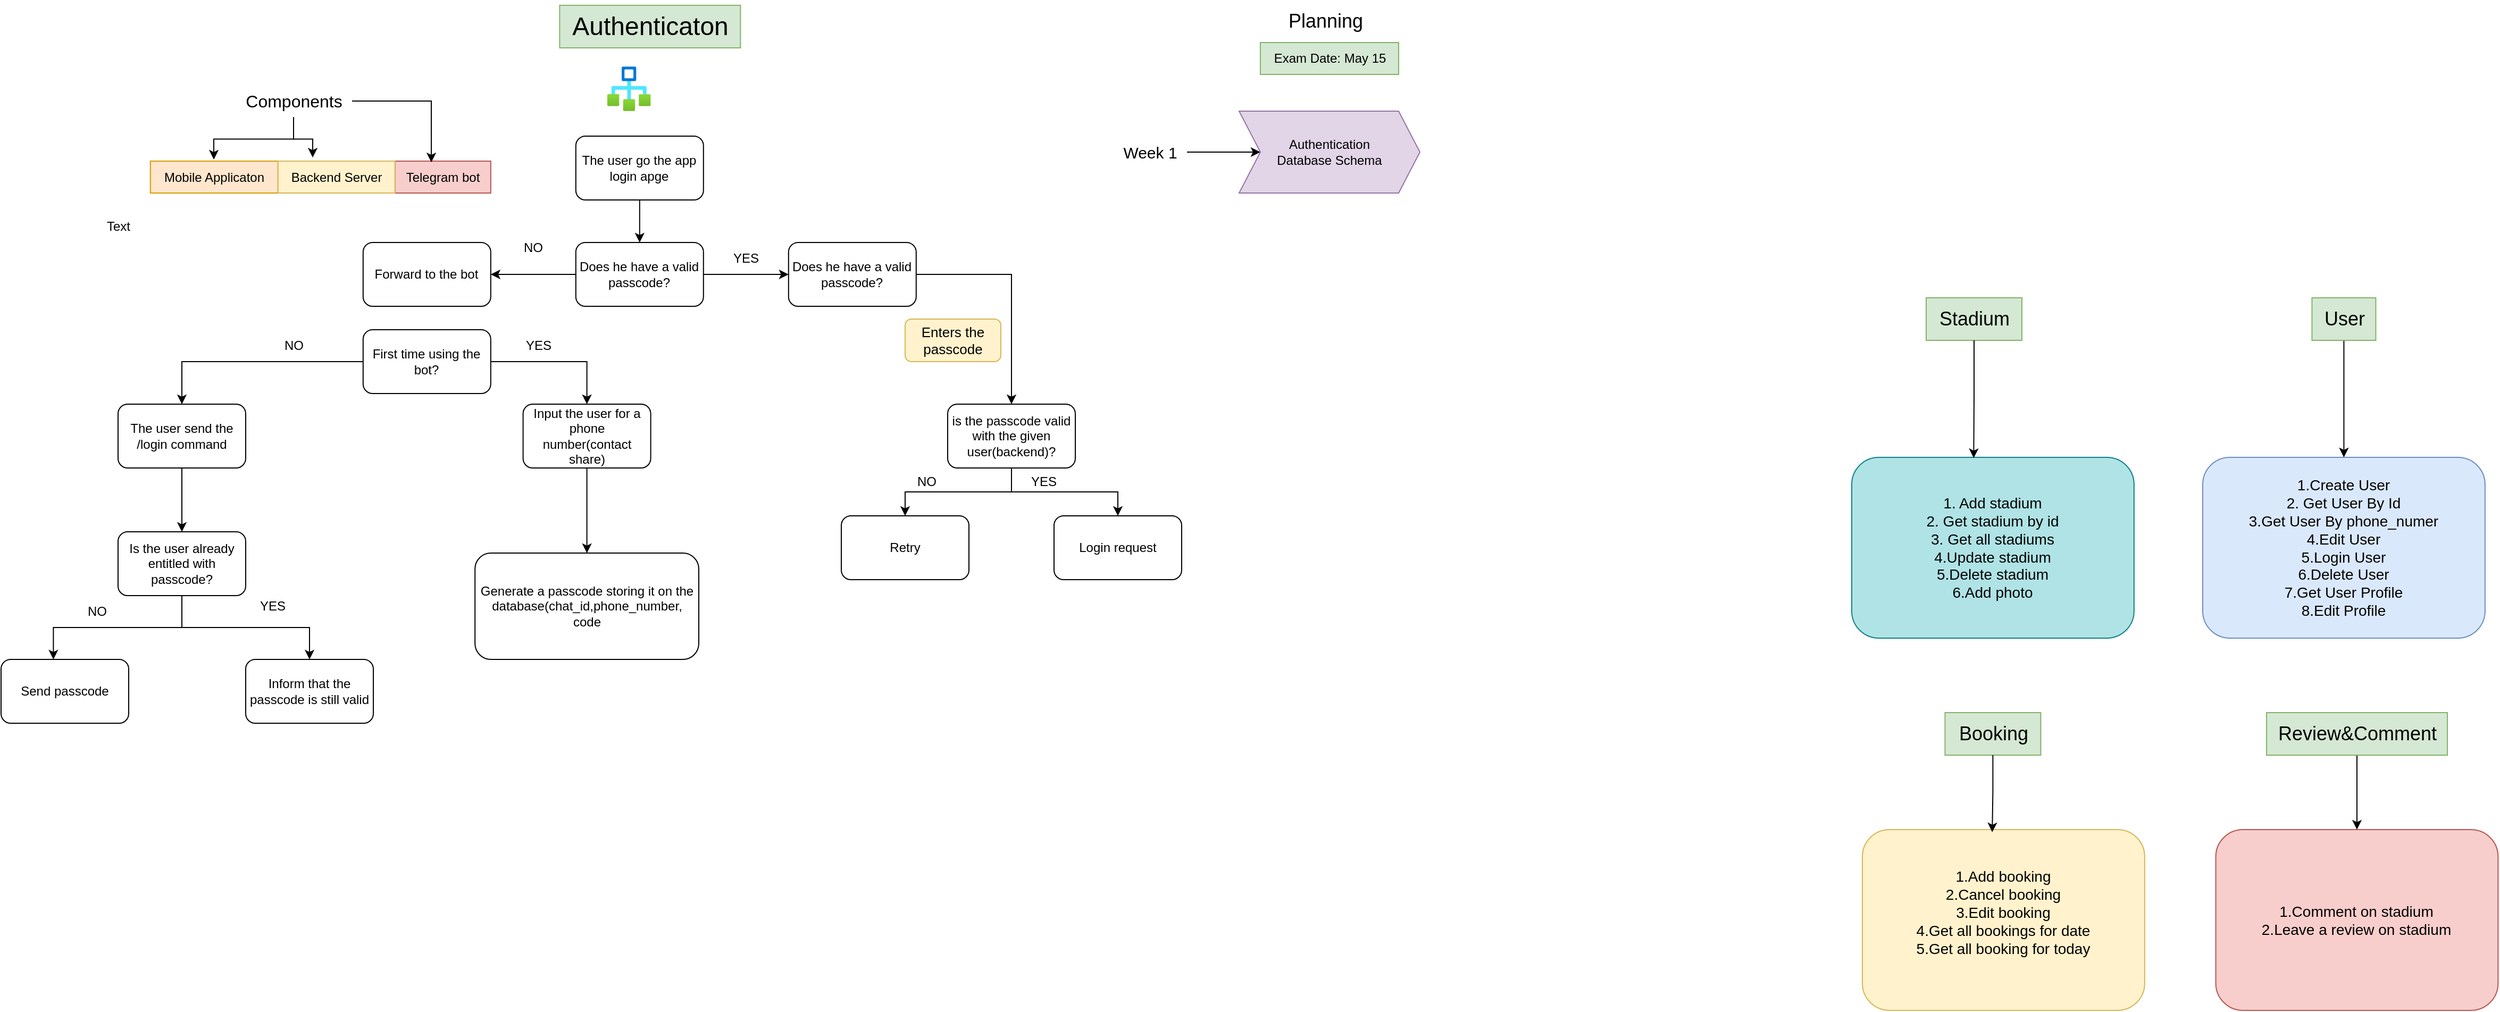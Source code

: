 <mxfile version="24.4.0" type="github">
  <diagram name="Page-1" id="hInzUNneLPHOLosXJN6D">
    <mxGraphModel dx="3269" dy="815" grid="1" gridSize="10" guides="1" tooltips="1" connect="1" arrows="1" fold="1" page="1" pageScale="1" pageWidth="827" pageHeight="1169" math="0" shadow="0">
      <root>
        <mxCell id="0" />
        <mxCell id="1" parent="0" />
        <mxCell id="cZKXpoZEI517EeOuTU6T-1" value="&lt;font style=&quot;font-size: 18px;&quot;&gt;Planning&lt;/font&gt;" style="text;html=1;align=center;verticalAlign=middle;resizable=0;points=[];autosize=1;strokeColor=none;fillColor=none;" parent="1" vertex="1">
          <mxGeometry x="300" width="90" height="40" as="geometry" />
        </mxCell>
        <mxCell id="cZKXpoZEI517EeOuTU6T-3" value="Exam Date: May 15" style="text;html=1;align=center;verticalAlign=middle;resizable=0;points=[];autosize=1;strokeColor=#82b366;fillColor=#d5e8d4;" parent="1" vertex="1">
          <mxGeometry x="284" y="40" width="130" height="30" as="geometry" />
        </mxCell>
        <mxCell id="cZKXpoZEI517EeOuTU6T-4" value="" style="shape=image;html=1;verticalAlign=top;verticalLabelPosition=bottom;labelBackgroundColor=#ffffff;imageAspect=0;aspect=fixed;image=https://cdn3.iconfinder.com/data/icons/flat-office-icons-1/140/Artboard_1-11-128.png" parent="1" vertex="1">
          <mxGeometry x="250" y="40" width="30" height="30" as="geometry" />
        </mxCell>
        <mxCell id="cZKXpoZEI517EeOuTU6T-5" value="" style="shape=image;html=1;verticalAlign=top;verticalLabelPosition=bottom;labelBackgroundColor=#ffffff;imageAspect=0;aspect=fixed;image=https://cdn4.iconfinder.com/data/icons/online-shop-7/128/calendar-event-planning-128.png" parent="1" vertex="1">
          <mxGeometry x="390" y="5" width="30" height="30" as="geometry" />
        </mxCell>
        <mxCell id="cZKXpoZEI517EeOuTU6T-8" value="" style="edgeStyle=orthogonalEdgeStyle;rounded=0;orthogonalLoop=1;jettySize=auto;html=1;" parent="1" source="cZKXpoZEI517EeOuTU6T-6" target="cZKXpoZEI517EeOuTU6T-7" edge="1">
          <mxGeometry relative="1" as="geometry" />
        </mxCell>
        <mxCell id="cZKXpoZEI517EeOuTU6T-6" value="&lt;font style=&quot;font-size: 15px;&quot;&gt;Week 1&lt;/font&gt;" style="text;html=1;align=center;verticalAlign=middle;resizable=0;points=[];autosize=1;strokeColor=none;fillColor=none;" parent="1" vertex="1">
          <mxGeometry x="145" y="128" width="70" height="30" as="geometry" />
        </mxCell>
        <mxCell id="cZKXpoZEI517EeOuTU6T-7" value="Authentication&lt;div&gt;Database Schema&lt;/div&gt;" style="shape=step;perimeter=stepPerimeter;whiteSpace=wrap;html=1;fixedSize=1;fillColor=#e1d5e7;strokeColor=#9673a6;" parent="1" vertex="1">
          <mxGeometry x="264" y="104.5" width="170" height="77" as="geometry" />
        </mxCell>
        <mxCell id="cZKXpoZEI517EeOuTU6T-19" value="&lt;font style=&quot;font-size: 14px;&quot;&gt;1.Create User&lt;/font&gt;&lt;div style=&quot;font-size: 14px;&quot;&gt;&lt;font style=&quot;font-size: 14px;&quot;&gt;2. Get User By Id&lt;br&gt;&lt;/font&gt;&lt;/div&gt;&lt;div style=&quot;font-size: 14px;&quot;&gt;&lt;font style=&quot;font-size: 14px;&quot;&gt;3.Get User By phone_numer&lt;/font&gt;&lt;/div&gt;&lt;div style=&quot;font-size: 14px;&quot;&gt;&lt;font style=&quot;font-size: 14px;&quot;&gt;4.Edit User&lt;/font&gt;&lt;/div&gt;&lt;div style=&quot;font-size: 14px;&quot;&gt;&lt;font style=&quot;font-size: 14px;&quot;&gt;5.Login User&lt;/font&gt;&lt;/div&gt;&lt;div style=&quot;font-size: 14px;&quot;&gt;&lt;font style=&quot;font-size: 14px;&quot;&gt;6.Delete User&lt;/font&gt;&lt;/div&gt;&lt;div style=&quot;font-size: 14px;&quot;&gt;&lt;font style=&quot;font-size: 14px;&quot;&gt;7.Get User Profile&lt;/font&gt;&lt;/div&gt;&lt;div style=&quot;font-size: 14px;&quot;&gt;&lt;font style=&quot;font-size: 14px;&quot;&gt;8.Edit Profile&lt;/font&gt;&lt;/div&gt;" style="rounded=1;whiteSpace=wrap;html=1;fillColor=#dae8fc;strokeColor=#6c8ebf;" parent="1" vertex="1">
          <mxGeometry x="1170.01" y="430" width="265.43" height="170" as="geometry" />
        </mxCell>
        <mxCell id="cZKXpoZEI517EeOuTU6T-22" style="edgeStyle=orthogonalEdgeStyle;rounded=0;orthogonalLoop=1;jettySize=auto;html=1;" parent="1" source="cZKXpoZEI517EeOuTU6T-21" target="cZKXpoZEI517EeOuTU6T-19" edge="1">
          <mxGeometry relative="1" as="geometry" />
        </mxCell>
        <mxCell id="cZKXpoZEI517EeOuTU6T-21" value="&lt;font style=&quot;font-size: 18px;&quot;&gt;User&lt;/font&gt;" style="text;html=1;align=center;verticalAlign=middle;resizable=0;points=[];autosize=1;strokeColor=#82b366;fillColor=#d5e8d4;" parent="1" vertex="1">
          <mxGeometry x="1272.72" y="280" width="60" height="40" as="geometry" />
        </mxCell>
        <mxCell id="-iIECcJNtRa6xu_7U_by-1" value="&lt;span style=&quot;font-size: 14px;&quot;&gt;1. Add stadium&lt;/span&gt;&lt;div&gt;&lt;span style=&quot;font-size: 14px;&quot;&gt;2. Get stadium by id&lt;/span&gt;&lt;/div&gt;&lt;div&gt;&lt;span style=&quot;font-size: 14px;&quot;&gt;3. Get all stadiums&lt;/span&gt;&lt;/div&gt;&lt;div&gt;&lt;span style=&quot;font-size: 14px;&quot;&gt;4.Update stadium&lt;/span&gt;&lt;/div&gt;&lt;div&gt;&lt;span style=&quot;font-size: 14px;&quot;&gt;5.Delete stadium&lt;/span&gt;&lt;/div&gt;&lt;div&gt;&lt;span style=&quot;font-size: 14px;&quot;&gt;6.Add photo&lt;/span&gt;&lt;/div&gt;" style="rounded=1;whiteSpace=wrap;html=1;fillColor=#b0e3e6;strokeColor=#0e8088;" parent="1" vertex="1">
          <mxGeometry x="840" y="430" width="265.43" height="170" as="geometry" />
        </mxCell>
        <mxCell id="-iIECcJNtRa6xu_7U_by-3" value="&lt;font style=&quot;font-size: 18px;&quot;&gt;Stadium&lt;/font&gt;" style="text;html=1;align=center;verticalAlign=middle;resizable=0;points=[];autosize=1;strokeColor=#82b366;fillColor=#d5e8d4;" parent="1" vertex="1">
          <mxGeometry x="910" y="280" width="90" height="40" as="geometry" />
        </mxCell>
        <mxCell id="-iIECcJNtRa6xu_7U_by-8" style="edgeStyle=orthogonalEdgeStyle;rounded=0;orthogonalLoop=1;jettySize=auto;html=1;entryX=0.432;entryY=0.004;entryDx=0;entryDy=0;entryPerimeter=0;" parent="1" source="-iIECcJNtRa6xu_7U_by-3" target="-iIECcJNtRa6xu_7U_by-1" edge="1">
          <mxGeometry relative="1" as="geometry" />
        </mxCell>
        <mxCell id="-iIECcJNtRa6xu_7U_by-9" value="&lt;span style=&quot;font-size: 14px;&quot;&gt;1.Add booking&lt;/span&gt;&lt;div&gt;&lt;span style=&quot;font-size: 14px;&quot;&gt;2.Cancel booking&lt;/span&gt;&lt;/div&gt;&lt;div&gt;&lt;span style=&quot;font-size: 14px;&quot;&gt;3.Edit booking&lt;/span&gt;&lt;/div&gt;&lt;div&gt;&lt;span style=&quot;font-size: 14px;&quot;&gt;4.Get all bookings for date&lt;/span&gt;&lt;/div&gt;&lt;div&gt;&lt;span style=&quot;font-size: 14px;&quot;&gt;5.Get all booking for today&lt;/span&gt;&lt;/div&gt;&lt;div&gt;&lt;br&gt;&lt;/div&gt;" style="rounded=1;whiteSpace=wrap;html=1;fillColor=#fff2cc;strokeColor=#d6b656;" parent="1" vertex="1">
          <mxGeometry x="850" y="780" width="265.43" height="170" as="geometry" />
        </mxCell>
        <mxCell id="-iIECcJNtRa6xu_7U_by-10" value="&lt;font style=&quot;font-size: 18px;&quot;&gt;Booking&lt;/font&gt;" style="text;html=1;align=center;verticalAlign=middle;resizable=0;points=[];autosize=1;fillColor=#d5e8d4;strokeColor=#82b366;" parent="1" vertex="1">
          <mxGeometry x="927.71" y="670" width="90" height="40" as="geometry" />
        </mxCell>
        <mxCell id="-iIECcJNtRa6xu_7U_by-12" value="&lt;div&gt;&lt;span style=&quot;font-size: 14px;&quot;&gt;1.Comment on stadium&lt;/span&gt;&lt;/div&gt;&lt;div&gt;&lt;span style=&quot;font-size: 14px;&quot;&gt;2.Leave a review on stadium&lt;/span&gt;&lt;/div&gt;" style="rounded=1;whiteSpace=wrap;html=1;fillColor=#f8cecc;strokeColor=#b85450;" parent="1" vertex="1">
          <mxGeometry x="1182.29" y="780" width="265.43" height="170" as="geometry" />
        </mxCell>
        <mxCell id="-iIECcJNtRa6xu_7U_by-14" style="edgeStyle=orthogonalEdgeStyle;rounded=0;orthogonalLoop=1;jettySize=auto;html=1;entryX=0.5;entryY=0;entryDx=0;entryDy=0;" parent="1" source="-iIECcJNtRa6xu_7U_by-13" target="-iIECcJNtRa6xu_7U_by-12" edge="1">
          <mxGeometry relative="1" as="geometry" />
        </mxCell>
        <mxCell id="-iIECcJNtRa6xu_7U_by-13" value="&lt;font style=&quot;font-size: 18px;&quot;&gt;Review&amp;amp;Comment&lt;/font&gt;" style="text;html=1;align=center;verticalAlign=middle;resizable=0;points=[];autosize=1;fillColor=#d5e8d4;strokeColor=#82b366;" parent="1" vertex="1">
          <mxGeometry x="1230" y="670" width="170" height="40" as="geometry" />
        </mxCell>
        <mxCell id="-iIECcJNtRa6xu_7U_by-15" style="edgeStyle=orthogonalEdgeStyle;rounded=0;orthogonalLoop=1;jettySize=auto;html=1;entryX=0.46;entryY=0.014;entryDx=0;entryDy=0;entryPerimeter=0;" parent="1" source="-iIECcJNtRa6xu_7U_by-10" target="-iIECcJNtRa6xu_7U_by-9" edge="1">
          <mxGeometry relative="1" as="geometry" />
        </mxCell>
        <mxCell id="21fEb1tnKeL8f97w6cAR-1" value="&lt;font style=&quot;font-size: 24px;&quot;&gt;Authenticaton&lt;/font&gt;" style="text;html=1;align=center;verticalAlign=middle;resizable=0;points=[];autosize=1;strokeColor=#82b366;fillColor=#d5e8d4;" parent="1" vertex="1">
          <mxGeometry x="-374.8" y="5" width="170" height="40" as="geometry" />
        </mxCell>
        <mxCell id="21fEb1tnKeL8f97w6cAR-3" value="" style="image;aspect=fixed;html=1;points=[];align=center;fontSize=12;image=img/lib/azure2/general/Workflow.svg;" parent="1" vertex="1">
          <mxGeometry x="-330" y="62.5" width="40.8" height="42" as="geometry" />
        </mxCell>
        <mxCell id="Gk8zhovMI4r60l8H3g6P-40" value="" style="edgeStyle=orthogonalEdgeStyle;rounded=0;orthogonalLoop=1;jettySize=auto;html=1;" edge="1" parent="1" source="Gk8zhovMI4r60l8H3g6P-1" target="Gk8zhovMI4r60l8H3g6P-39">
          <mxGeometry relative="1" as="geometry" />
        </mxCell>
        <mxCell id="Gk8zhovMI4r60l8H3g6P-1" value="The user go the app login apge" style="rounded=1;whiteSpace=wrap;html=1;" vertex="1" parent="1">
          <mxGeometry x="-359.6" y="128" width="120" height="60" as="geometry" />
        </mxCell>
        <mxCell id="Gk8zhovMI4r60l8H3g6P-7" value="" style="edgeStyle=orthogonalEdgeStyle;rounded=0;orthogonalLoop=1;jettySize=auto;html=1;" edge="1" parent="1" source="Gk8zhovMI4r60l8H3g6P-2" target="Gk8zhovMI4r60l8H3g6P-6">
          <mxGeometry relative="1" as="geometry" />
        </mxCell>
        <mxCell id="Gk8zhovMI4r60l8H3g6P-10" value="" style="edgeStyle=orthogonalEdgeStyle;rounded=0;orthogonalLoop=1;jettySize=auto;html=1;" edge="1" parent="1" source="Gk8zhovMI4r60l8H3g6P-2" target="Gk8zhovMI4r60l8H3g6P-9">
          <mxGeometry relative="1" as="geometry" />
        </mxCell>
        <mxCell id="Gk8zhovMI4r60l8H3g6P-2" value="First time using the bot?" style="rounded=1;whiteSpace=wrap;html=1;" vertex="1" parent="1">
          <mxGeometry x="-559.6" y="310" width="120" height="60" as="geometry" />
        </mxCell>
        <mxCell id="Gk8zhovMI4r60l8H3g6P-13" value="" style="edgeStyle=orthogonalEdgeStyle;rounded=0;orthogonalLoop=1;jettySize=auto;html=1;" edge="1" parent="1" source="Gk8zhovMI4r60l8H3g6P-6" target="Gk8zhovMI4r60l8H3g6P-12">
          <mxGeometry relative="1" as="geometry" />
        </mxCell>
        <mxCell id="Gk8zhovMI4r60l8H3g6P-6" value="Input the user for a phone number(contact share)" style="rounded=1;whiteSpace=wrap;html=1;" vertex="1" parent="1">
          <mxGeometry x="-409.2" y="380" width="120" height="60" as="geometry" />
        </mxCell>
        <mxCell id="Gk8zhovMI4r60l8H3g6P-8" value="YES" style="text;html=1;align=center;verticalAlign=middle;resizable=0;points=[];autosize=1;strokeColor=none;fillColor=none;" vertex="1" parent="1">
          <mxGeometry x="-420" y="310" width="50" height="30" as="geometry" />
        </mxCell>
        <mxCell id="Gk8zhovMI4r60l8H3g6P-31" value="" style="edgeStyle=orthogonalEdgeStyle;rounded=0;orthogonalLoop=1;jettySize=auto;html=1;" edge="1" parent="1" source="Gk8zhovMI4r60l8H3g6P-9" target="Gk8zhovMI4r60l8H3g6P-30">
          <mxGeometry relative="1" as="geometry" />
        </mxCell>
        <mxCell id="Gk8zhovMI4r60l8H3g6P-9" value="The user send the /login command" style="rounded=1;whiteSpace=wrap;html=1;" vertex="1" parent="1">
          <mxGeometry x="-790" y="380" width="120" height="60" as="geometry" />
        </mxCell>
        <mxCell id="Gk8zhovMI4r60l8H3g6P-11" value="NO" style="text;html=1;align=center;verticalAlign=middle;resizable=0;points=[];autosize=1;strokeColor=none;fillColor=none;" vertex="1" parent="1">
          <mxGeometry x="-645" y="310" width="40" height="30" as="geometry" />
        </mxCell>
        <mxCell id="Gk8zhovMI4r60l8H3g6P-12" value="Generate a passcode storing it on the database(chat_id,phone_number, code" style="rounded=1;whiteSpace=wrap;html=1;" vertex="1" parent="1">
          <mxGeometry x="-454.4" y="520" width="210.4" height="100" as="geometry" />
        </mxCell>
        <mxCell id="Gk8zhovMI4r60l8H3g6P-14" value="&lt;font style=&quot;font-size: 16px;&quot;&gt;Components&lt;/font&gt;" style="text;html=1;align=center;verticalAlign=middle;resizable=0;points=[];autosize=1;strokeColor=none;fillColor=none;" vertex="1" parent="1">
          <mxGeometry x="-680" y="80" width="110" height="30" as="geometry" />
        </mxCell>
        <mxCell id="Gk8zhovMI4r60l8H3g6P-15" value="Mobile Applicaton" style="text;html=1;align=center;verticalAlign=middle;resizable=0;points=[];autosize=1;strokeColor=#d79b00;fillColor=#ffe6cc;" vertex="1" parent="1">
          <mxGeometry x="-759.6" y="151.5" width="120" height="30" as="geometry" />
        </mxCell>
        <mxCell id="Gk8zhovMI4r60l8H3g6P-16" value="Telegram bot" style="text;html=1;align=center;verticalAlign=middle;resizable=0;points=[];autosize=1;strokeColor=#b85450;fillColor=#f8cecc;" vertex="1" parent="1">
          <mxGeometry x="-529.6" y="151.5" width="90" height="30" as="geometry" />
        </mxCell>
        <mxCell id="Gk8zhovMI4r60l8H3g6P-19" value="Backend Server" style="text;html=1;align=center;verticalAlign=middle;resizable=0;points=[];autosize=1;strokeColor=#d6b656;fillColor=#fff2cc;" vertex="1" parent="1">
          <mxGeometry x="-639.6" y="151.5" width="110" height="30" as="geometry" />
        </mxCell>
        <mxCell id="Gk8zhovMI4r60l8H3g6P-23" style="edgeStyle=orthogonalEdgeStyle;rounded=0;orthogonalLoop=1;jettySize=auto;html=1;entryX=0.296;entryY=-0.114;entryDx=0;entryDy=0;entryPerimeter=0;" edge="1" parent="1" source="Gk8zhovMI4r60l8H3g6P-14" target="Gk8zhovMI4r60l8H3g6P-19">
          <mxGeometry relative="1" as="geometry" />
        </mxCell>
        <mxCell id="Gk8zhovMI4r60l8H3g6P-24" style="edgeStyle=orthogonalEdgeStyle;rounded=0;orthogonalLoop=1;jettySize=auto;html=1;entryX=0.497;entryY=-0.05;entryDx=0;entryDy=0;entryPerimeter=0;" edge="1" parent="1" source="Gk8zhovMI4r60l8H3g6P-14" target="Gk8zhovMI4r60l8H3g6P-15">
          <mxGeometry relative="1" as="geometry" />
        </mxCell>
        <mxCell id="Gk8zhovMI4r60l8H3g6P-26" style="edgeStyle=orthogonalEdgeStyle;rounded=0;orthogonalLoop=1;jettySize=auto;html=1;entryX=0.379;entryY=0.036;entryDx=0;entryDy=0;entryPerimeter=0;" edge="1" parent="1" source="Gk8zhovMI4r60l8H3g6P-14" target="Gk8zhovMI4r60l8H3g6P-16">
          <mxGeometry relative="1" as="geometry" />
        </mxCell>
        <mxCell id="Gk8zhovMI4r60l8H3g6P-27" value="Text" style="text;html=1;align=center;verticalAlign=middle;resizable=0;points=[];autosize=1;strokeColor=none;fillColor=none;" vertex="1" parent="1">
          <mxGeometry x="-815" y="198" width="50" height="30" as="geometry" />
        </mxCell>
        <mxCell id="Gk8zhovMI4r60l8H3g6P-33" value="" style="edgeStyle=orthogonalEdgeStyle;rounded=0;orthogonalLoop=1;jettySize=auto;html=1;" edge="1" parent="1" source="Gk8zhovMI4r60l8H3g6P-30" target="Gk8zhovMI4r60l8H3g6P-32">
          <mxGeometry relative="1" as="geometry" />
        </mxCell>
        <mxCell id="Gk8zhovMI4r60l8H3g6P-34" style="edgeStyle=orthogonalEdgeStyle;rounded=0;orthogonalLoop=1;jettySize=auto;html=1;entryX=0.41;entryY=0;entryDx=0;entryDy=0;entryPerimeter=0;" edge="1" parent="1" source="Gk8zhovMI4r60l8H3g6P-30" target="Gk8zhovMI4r60l8H3g6P-35">
          <mxGeometry relative="1" as="geometry">
            <mxPoint x="-560" y="630.0" as="targetPoint" />
          </mxGeometry>
        </mxCell>
        <mxCell id="Gk8zhovMI4r60l8H3g6P-30" value="Is the user already entitled with passcode?" style="rounded=1;whiteSpace=wrap;html=1;" vertex="1" parent="1">
          <mxGeometry x="-790" y="500" width="120" height="60" as="geometry" />
        </mxCell>
        <mxCell id="Gk8zhovMI4r60l8H3g6P-32" value="Inform that the passcode is still valid" style="rounded=1;whiteSpace=wrap;html=1;" vertex="1" parent="1">
          <mxGeometry x="-670" y="620" width="120" height="60" as="geometry" />
        </mxCell>
        <mxCell id="Gk8zhovMI4r60l8H3g6P-35" value="Send passcode" style="rounded=1;whiteSpace=wrap;html=1;" vertex="1" parent="1">
          <mxGeometry x="-900" y="620" width="120" height="60" as="geometry" />
        </mxCell>
        <mxCell id="Gk8zhovMI4r60l8H3g6P-37" value="YES" style="text;html=1;align=center;verticalAlign=middle;resizable=0;points=[];autosize=1;strokeColor=none;fillColor=none;" vertex="1" parent="1">
          <mxGeometry x="-670" y="555" width="50" height="30" as="geometry" />
        </mxCell>
        <mxCell id="Gk8zhovMI4r60l8H3g6P-38" value="NO" style="text;html=1;align=center;verticalAlign=middle;resizable=0;points=[];autosize=1;strokeColor=none;fillColor=none;" vertex="1" parent="1">
          <mxGeometry x="-830" y="560" width="40" height="30" as="geometry" />
        </mxCell>
        <mxCell id="Gk8zhovMI4r60l8H3g6P-42" value="" style="edgeStyle=orthogonalEdgeStyle;rounded=0;orthogonalLoop=1;jettySize=auto;html=1;" edge="1" parent="1" source="Gk8zhovMI4r60l8H3g6P-39" target="Gk8zhovMI4r60l8H3g6P-41">
          <mxGeometry relative="1" as="geometry" />
        </mxCell>
        <mxCell id="Gk8zhovMI4r60l8H3g6P-45" value="" style="edgeStyle=orthogonalEdgeStyle;rounded=0;orthogonalLoop=1;jettySize=auto;html=1;" edge="1" parent="1" source="Gk8zhovMI4r60l8H3g6P-39" target="Gk8zhovMI4r60l8H3g6P-44">
          <mxGeometry relative="1" as="geometry" />
        </mxCell>
        <mxCell id="Gk8zhovMI4r60l8H3g6P-39" value="Does he have a valid passcode?" style="rounded=1;whiteSpace=wrap;html=1;" vertex="1" parent="1">
          <mxGeometry x="-359.6" y="228" width="120" height="60" as="geometry" />
        </mxCell>
        <mxCell id="Gk8zhovMI4r60l8H3g6P-48" value="" style="edgeStyle=orthogonalEdgeStyle;rounded=0;orthogonalLoop=1;jettySize=auto;html=1;" edge="1" parent="1" source="Gk8zhovMI4r60l8H3g6P-41" target="Gk8zhovMI4r60l8H3g6P-47">
          <mxGeometry relative="1" as="geometry" />
        </mxCell>
        <mxCell id="Gk8zhovMI4r60l8H3g6P-41" value="Does he have a valid passcode?" style="rounded=1;whiteSpace=wrap;html=1;" vertex="1" parent="1">
          <mxGeometry x="-159.6" y="228" width="120" height="60" as="geometry" />
        </mxCell>
        <mxCell id="Gk8zhovMI4r60l8H3g6P-43" value="YES" style="text;html=1;align=center;verticalAlign=middle;resizable=0;points=[];autosize=1;strokeColor=none;fillColor=none;" vertex="1" parent="1">
          <mxGeometry x="-225" y="228" width="50" height="30" as="geometry" />
        </mxCell>
        <mxCell id="Gk8zhovMI4r60l8H3g6P-44" value="&lt;span style=&quot;text-wrap: nowrap;&quot;&gt;Forward to the bot&lt;/span&gt;" style="rounded=1;whiteSpace=wrap;html=1;" vertex="1" parent="1">
          <mxGeometry x="-559.6" y="228" width="120" height="60" as="geometry" />
        </mxCell>
        <mxCell id="Gk8zhovMI4r60l8H3g6P-46" value="NO" style="text;html=1;align=center;verticalAlign=middle;resizable=0;points=[];autosize=1;strokeColor=none;fillColor=none;" vertex="1" parent="1">
          <mxGeometry x="-420" y="218" width="40" height="30" as="geometry" />
        </mxCell>
        <mxCell id="Gk8zhovMI4r60l8H3g6P-52" value="" style="edgeStyle=orthogonalEdgeStyle;rounded=0;orthogonalLoop=1;jettySize=auto;html=1;" edge="1" parent="1" source="Gk8zhovMI4r60l8H3g6P-47" target="Gk8zhovMI4r60l8H3g6P-51">
          <mxGeometry relative="1" as="geometry" />
        </mxCell>
        <mxCell id="Gk8zhovMI4r60l8H3g6P-56" style="edgeStyle=orthogonalEdgeStyle;rounded=0;orthogonalLoop=1;jettySize=auto;html=1;exitX=0.5;exitY=1;exitDx=0;exitDy=0;" edge="1" parent="1" source="Gk8zhovMI4r60l8H3g6P-47" target="Gk8zhovMI4r60l8H3g6P-55">
          <mxGeometry relative="1" as="geometry" />
        </mxCell>
        <mxCell id="Gk8zhovMI4r60l8H3g6P-47" value="is the passcode valid with the given user(backend)?" style="rounded=1;whiteSpace=wrap;html=1;" vertex="1" parent="1">
          <mxGeometry x="-10.0" y="380" width="120" height="60" as="geometry" />
        </mxCell>
        <mxCell id="Gk8zhovMI4r60l8H3g6P-49" value="&lt;div style=&quot;&quot;&gt;&lt;br&gt;&lt;/div&gt;" style="text;html=1;align=center;verticalAlign=middle;resizable=0;points=[];autosize=1;strokeColor=none;fillColor=none;" vertex="1" parent="1">
          <mxGeometry x="-40" y="320" width="20" height="30" as="geometry" />
        </mxCell>
        <mxCell id="Gk8zhovMI4r60l8H3g6P-50" value="&lt;span style=&quot;font-size: 13px;&quot;&gt;Enters the passcode&lt;/span&gt;" style="rounded=1;whiteSpace=wrap;html=1;fillColor=#fff2cc;strokeColor=#d6b656;" vertex="1" parent="1">
          <mxGeometry x="-50" y="300" width="90" height="40" as="geometry" />
        </mxCell>
        <mxCell id="Gk8zhovMI4r60l8H3g6P-51" value="Retry" style="rounded=1;whiteSpace=wrap;html=1;" vertex="1" parent="1">
          <mxGeometry x="-110.0" y="485" width="120" height="60" as="geometry" />
        </mxCell>
        <mxCell id="Gk8zhovMI4r60l8H3g6P-53" value="NO" style="text;html=1;align=center;verticalAlign=middle;resizable=0;points=[];autosize=1;strokeColor=none;fillColor=none;" vertex="1" parent="1">
          <mxGeometry x="-50" y="438" width="40" height="30" as="geometry" />
        </mxCell>
        <mxCell id="Gk8zhovMI4r60l8H3g6P-55" value="Login request" style="rounded=1;whiteSpace=wrap;html=1;" vertex="1" parent="1">
          <mxGeometry x="90" y="485" width="120" height="60" as="geometry" />
        </mxCell>
        <mxCell id="Gk8zhovMI4r60l8H3g6P-57" value="YES" style="text;html=1;align=center;verticalAlign=middle;resizable=0;points=[];autosize=1;strokeColor=none;fillColor=none;" vertex="1" parent="1">
          <mxGeometry x="55" y="438" width="50" height="30" as="geometry" />
        </mxCell>
      </root>
    </mxGraphModel>
  </diagram>
</mxfile>
